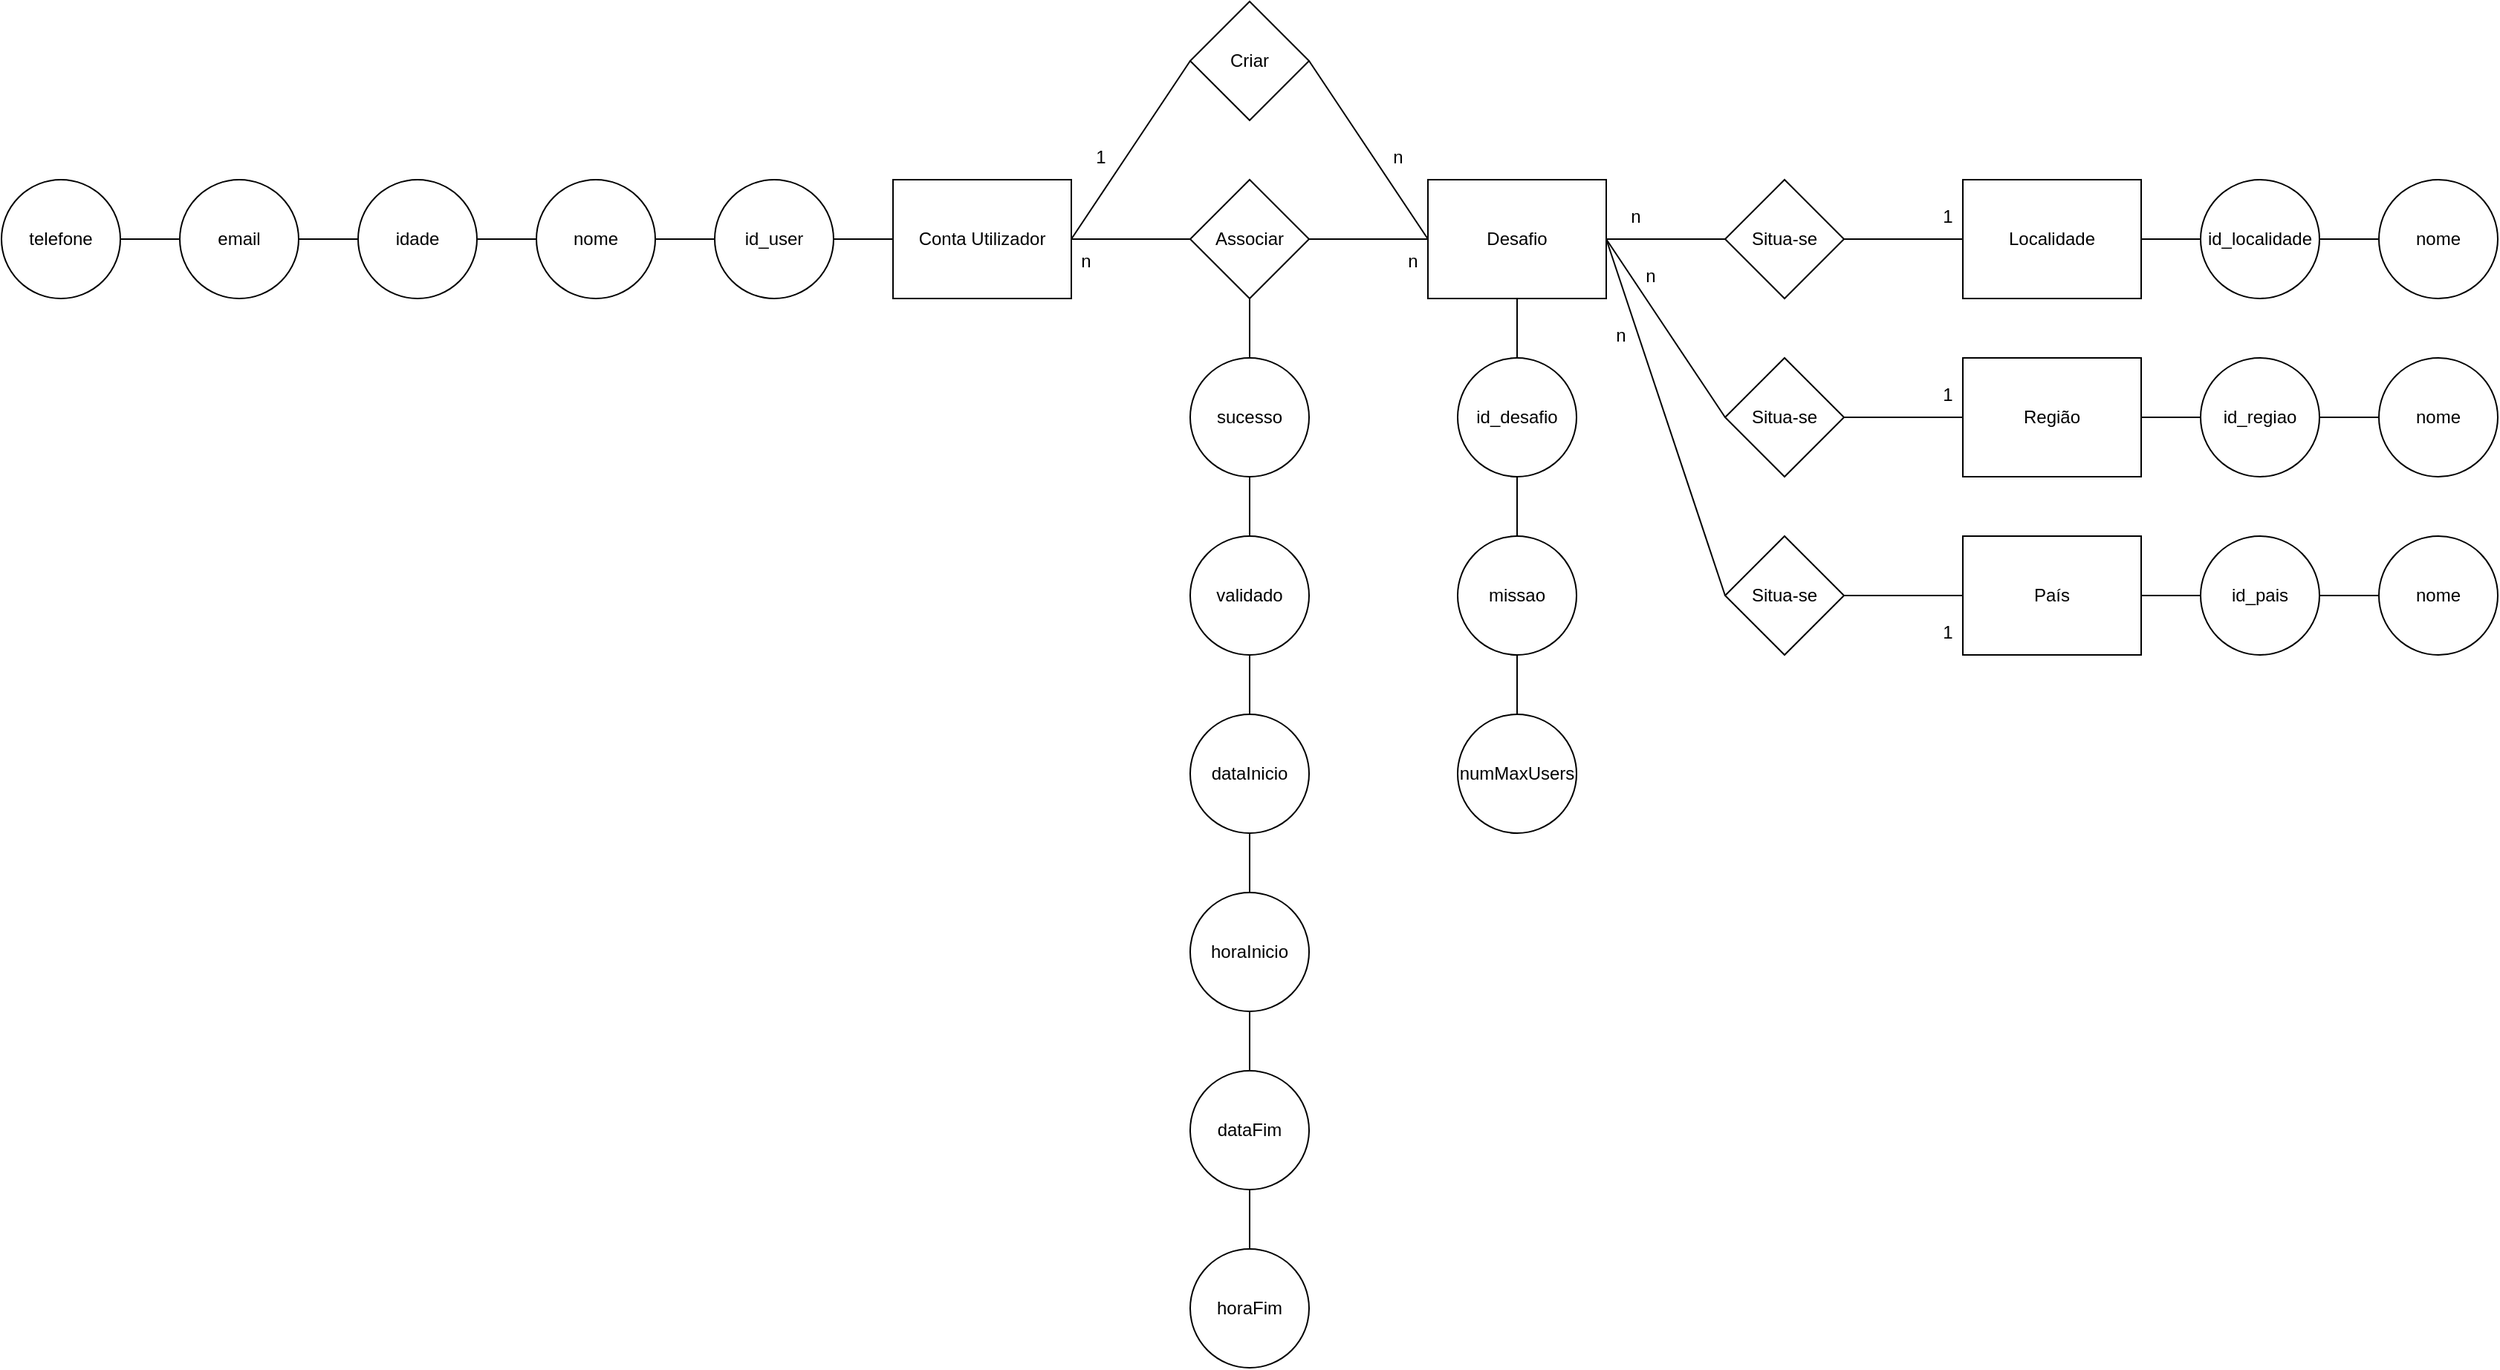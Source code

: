 <mxfile version="22.1.4" type="device">
  <diagram name="Page-1" id="tajsgTH4dyHng_gMF2nl">
    <mxGraphModel dx="1034" dy="694" grid="1" gridSize="10" guides="1" tooltips="1" connect="1" arrows="1" fold="1" page="1" pageScale="1" pageWidth="3300" pageHeight="4681" math="0" shadow="0">
      <root>
        <mxCell id="0" />
        <mxCell id="1" parent="0" />
        <mxCell id="2riaoFkCgRDuT4ozKjDX-1" value="Conta Utilizador" style="rounded=0;whiteSpace=wrap;html=1;" vertex="1" parent="1">
          <mxGeometry x="640" y="1280" width="120" height="80" as="geometry" />
        </mxCell>
        <mxCell id="2riaoFkCgRDuT4ozKjDX-2" value="" style="endArrow=none;html=1;rounded=0;entryX=0;entryY=0.5;entryDx=0;entryDy=0;exitX=1;exitY=0.5;exitDx=0;exitDy=0;" edge="1" parent="1" source="2riaoFkCgRDuT4ozKjDX-9" target="2riaoFkCgRDuT4ozKjDX-1">
          <mxGeometry width="50" height="50" relative="1" as="geometry">
            <mxPoint x="560" y="1360" as="sourcePoint" />
            <mxPoint x="620" y="1340" as="targetPoint" />
          </mxGeometry>
        </mxCell>
        <mxCell id="2riaoFkCgRDuT4ozKjDX-3" value="Associar" style="rhombus;whiteSpace=wrap;html=1;" vertex="1" parent="1">
          <mxGeometry x="840" y="1280" width="80" height="80" as="geometry" />
        </mxCell>
        <mxCell id="2riaoFkCgRDuT4ozKjDX-4" value="n" style="text;html=1;strokeColor=none;fillColor=none;align=center;verticalAlign=middle;whiteSpace=wrap;rounded=0;" vertex="1" parent="1">
          <mxGeometry x="1110" y="1290" width="60" height="30" as="geometry" />
        </mxCell>
        <mxCell id="2riaoFkCgRDuT4ozKjDX-5" value="Desafio" style="rounded=0;whiteSpace=wrap;html=1;" vertex="1" parent="1">
          <mxGeometry x="1000" y="1280" width="120" height="80" as="geometry" />
        </mxCell>
        <mxCell id="2riaoFkCgRDuT4ozKjDX-6" value="Região" style="rounded=0;whiteSpace=wrap;html=1;" vertex="1" parent="1">
          <mxGeometry x="1360" y="1400" width="120" height="80" as="geometry" />
        </mxCell>
        <mxCell id="2riaoFkCgRDuT4ozKjDX-7" value="País" style="rounded=0;whiteSpace=wrap;html=1;" vertex="1" parent="1">
          <mxGeometry x="1360" y="1520" width="120" height="80" as="geometry" />
        </mxCell>
        <mxCell id="2riaoFkCgRDuT4ozKjDX-8" value="Localidade" style="rounded=0;whiteSpace=wrap;html=1;" vertex="1" parent="1">
          <mxGeometry x="1360" y="1280" width="120" height="80" as="geometry" />
        </mxCell>
        <mxCell id="2riaoFkCgRDuT4ozKjDX-9" value="id_user" style="ellipse;whiteSpace=wrap;html=1;" vertex="1" parent="1">
          <mxGeometry x="520" y="1280" width="80" height="80" as="geometry" />
        </mxCell>
        <mxCell id="2riaoFkCgRDuT4ozKjDX-10" value="" style="endArrow=none;html=1;rounded=0;entryX=0;entryY=0.5;entryDx=0;entryDy=0;exitX=1;exitY=0.5;exitDx=0;exitDy=0;" edge="1" parent="1" source="2riaoFkCgRDuT4ozKjDX-11" target="2riaoFkCgRDuT4ozKjDX-9">
          <mxGeometry width="50" height="50" relative="1" as="geometry">
            <mxPoint x="440" y="1360" as="sourcePoint" />
            <mxPoint x="520" y="1320" as="targetPoint" />
          </mxGeometry>
        </mxCell>
        <mxCell id="2riaoFkCgRDuT4ozKjDX-11" value="nome" style="ellipse;whiteSpace=wrap;html=1;" vertex="1" parent="1">
          <mxGeometry x="400" y="1280" width="80" height="80" as="geometry" />
        </mxCell>
        <mxCell id="2riaoFkCgRDuT4ozKjDX-12" value="" style="endArrow=none;html=1;rounded=0;entryX=0;entryY=0.5;entryDx=0;entryDy=0;exitX=1;exitY=0.5;exitDx=0;exitDy=0;" edge="1" parent="1" source="2riaoFkCgRDuT4ozKjDX-13" target="2riaoFkCgRDuT4ozKjDX-11">
          <mxGeometry width="50" height="50" relative="1" as="geometry">
            <mxPoint x="320" y="1360" as="sourcePoint" />
            <mxPoint x="400" y="1320" as="targetPoint" />
          </mxGeometry>
        </mxCell>
        <mxCell id="2riaoFkCgRDuT4ozKjDX-13" value="idade" style="ellipse;whiteSpace=wrap;html=1;" vertex="1" parent="1">
          <mxGeometry x="280" y="1280" width="80" height="80" as="geometry" />
        </mxCell>
        <mxCell id="2riaoFkCgRDuT4ozKjDX-14" value="" style="endArrow=none;html=1;rounded=0;exitX=1;exitY=0.5;exitDx=0;exitDy=0;entryX=0;entryY=0.5;entryDx=0;entryDy=0;" edge="1" parent="1" source="2riaoFkCgRDuT4ozKjDX-15" target="2riaoFkCgRDuT4ozKjDX-13">
          <mxGeometry width="50" height="50" relative="1" as="geometry">
            <mxPoint x="200" y="1360" as="sourcePoint" />
            <mxPoint x="270" y="1350" as="targetPoint" />
          </mxGeometry>
        </mxCell>
        <mxCell id="2riaoFkCgRDuT4ozKjDX-15" value="email" style="ellipse;whiteSpace=wrap;html=1;" vertex="1" parent="1">
          <mxGeometry x="160" y="1280" width="80" height="80" as="geometry" />
        </mxCell>
        <mxCell id="2riaoFkCgRDuT4ozKjDX-16" value="" style="endArrow=none;html=1;rounded=0;exitX=1;exitY=0.5;exitDx=0;exitDy=0;entryX=0;entryY=0.5;entryDx=0;entryDy=0;" edge="1" parent="1" source="2riaoFkCgRDuT4ozKjDX-17" target="2riaoFkCgRDuT4ozKjDX-15">
          <mxGeometry width="50" height="50" relative="1" as="geometry">
            <mxPoint x="80" y="1360" as="sourcePoint" />
            <mxPoint x="150" y="1340" as="targetPoint" />
          </mxGeometry>
        </mxCell>
        <mxCell id="2riaoFkCgRDuT4ozKjDX-17" value="telefone" style="ellipse;whiteSpace=wrap;html=1;" vertex="1" parent="1">
          <mxGeometry x="40" y="1280" width="80" height="80" as="geometry" />
        </mxCell>
        <mxCell id="2riaoFkCgRDuT4ozKjDX-18" value="" style="endArrow=none;html=1;rounded=0;entryX=0;entryY=0.5;entryDx=0;entryDy=0;exitX=1;exitY=0.5;exitDx=0;exitDy=0;" edge="1" parent="1" source="2riaoFkCgRDuT4ozKjDX-5" target="2riaoFkCgRDuT4ozKjDX-19">
          <mxGeometry width="50" height="50" relative="1" as="geometry">
            <mxPoint x="980" y="1420" as="sourcePoint" />
            <mxPoint x="1020" y="1420" as="targetPoint" />
          </mxGeometry>
        </mxCell>
        <mxCell id="2riaoFkCgRDuT4ozKjDX-19" value="Situa-se" style="rhombus;whiteSpace=wrap;html=1;" vertex="1" parent="1">
          <mxGeometry x="1200" y="1280" width="80" height="80" as="geometry" />
        </mxCell>
        <mxCell id="2riaoFkCgRDuT4ozKjDX-20" value="" style="endArrow=none;html=1;rounded=0;entryX=0;entryY=0.5;entryDx=0;entryDy=0;exitX=1;exitY=0.5;exitDx=0;exitDy=0;" edge="1" parent="1" source="2riaoFkCgRDuT4ozKjDX-19" target="2riaoFkCgRDuT4ozKjDX-8">
          <mxGeometry width="50" height="50" relative="1" as="geometry">
            <mxPoint x="1130" y="1330" as="sourcePoint" />
            <mxPoint x="1210" y="1330" as="targetPoint" />
          </mxGeometry>
        </mxCell>
        <mxCell id="2riaoFkCgRDuT4ozKjDX-22" value="Situa-se" style="rhombus;whiteSpace=wrap;html=1;" vertex="1" parent="1">
          <mxGeometry x="1200" y="1400" width="80" height="80" as="geometry" />
        </mxCell>
        <mxCell id="2riaoFkCgRDuT4ozKjDX-23" value="Situa-se" style="rhombus;whiteSpace=wrap;html=1;" vertex="1" parent="1">
          <mxGeometry x="1200" y="1520" width="80" height="80" as="geometry" />
        </mxCell>
        <mxCell id="2riaoFkCgRDuT4ozKjDX-24" value="" style="endArrow=none;html=1;rounded=0;entryX=0;entryY=0.5;entryDx=0;entryDy=0;exitX=1;exitY=0.5;exitDx=0;exitDy=0;" edge="1" parent="1" source="2riaoFkCgRDuT4ozKjDX-22" target="2riaoFkCgRDuT4ozKjDX-6">
          <mxGeometry width="50" height="50" relative="1" as="geometry">
            <mxPoint x="1280" y="1400" as="sourcePoint" />
            <mxPoint x="1360" y="1400" as="targetPoint" />
          </mxGeometry>
        </mxCell>
        <mxCell id="2riaoFkCgRDuT4ozKjDX-25" value="" style="endArrow=none;html=1;rounded=0;entryX=0;entryY=0.5;entryDx=0;entryDy=0;exitX=1;exitY=0.5;exitDx=0;exitDy=0;" edge="1" parent="1" source="2riaoFkCgRDuT4ozKjDX-23" target="2riaoFkCgRDuT4ozKjDX-7">
          <mxGeometry width="50" height="50" relative="1" as="geometry">
            <mxPoint x="1300" y="1340" as="sourcePoint" />
            <mxPoint x="1380" y="1340" as="targetPoint" />
          </mxGeometry>
        </mxCell>
        <mxCell id="2riaoFkCgRDuT4ozKjDX-26" value="" style="endArrow=none;html=1;rounded=0;entryX=0;entryY=0.5;entryDx=0;entryDy=0;exitX=1;exitY=0.5;exitDx=0;exitDy=0;" edge="1" parent="1" source="2riaoFkCgRDuT4ozKjDX-5" target="2riaoFkCgRDuT4ozKjDX-22">
          <mxGeometry width="50" height="50" relative="1" as="geometry">
            <mxPoint x="1130" y="1330" as="sourcePoint" />
            <mxPoint x="1210" y="1330" as="targetPoint" />
          </mxGeometry>
        </mxCell>
        <mxCell id="2riaoFkCgRDuT4ozKjDX-27" value="" style="endArrow=none;html=1;rounded=0;entryX=0;entryY=0.5;entryDx=0;entryDy=0;exitX=1;exitY=0.5;exitDx=0;exitDy=0;" edge="1" parent="1" source="2riaoFkCgRDuT4ozKjDX-5" target="2riaoFkCgRDuT4ozKjDX-23">
          <mxGeometry width="50" height="50" relative="1" as="geometry">
            <mxPoint x="1140" y="1340" as="sourcePoint" />
            <mxPoint x="1220" y="1340" as="targetPoint" />
          </mxGeometry>
        </mxCell>
        <mxCell id="2riaoFkCgRDuT4ozKjDX-29" value="1" style="text;html=1;strokeColor=none;fillColor=none;align=center;verticalAlign=middle;whiteSpace=wrap;rounded=0;" vertex="1" parent="1">
          <mxGeometry x="1320" y="1290" width="60" height="30" as="geometry" />
        </mxCell>
        <mxCell id="2riaoFkCgRDuT4ozKjDX-30" value="n" style="text;html=1;strokeColor=none;fillColor=none;align=center;verticalAlign=middle;whiteSpace=wrap;rounded=0;" vertex="1" parent="1">
          <mxGeometry x="1120" y="1330" width="60" height="30" as="geometry" />
        </mxCell>
        <mxCell id="2riaoFkCgRDuT4ozKjDX-31" value="n" style="text;html=1;strokeColor=none;fillColor=none;align=center;verticalAlign=middle;whiteSpace=wrap;rounded=0;" vertex="1" parent="1">
          <mxGeometry x="1100" y="1370" width="60" height="30" as="geometry" />
        </mxCell>
        <mxCell id="2riaoFkCgRDuT4ozKjDX-34" value="1" style="text;html=1;strokeColor=none;fillColor=none;align=center;verticalAlign=middle;whiteSpace=wrap;rounded=0;" vertex="1" parent="1">
          <mxGeometry x="1320" y="1410" width="60" height="30" as="geometry" />
        </mxCell>
        <mxCell id="2riaoFkCgRDuT4ozKjDX-35" value="1" style="text;html=1;strokeColor=none;fillColor=none;align=center;verticalAlign=middle;whiteSpace=wrap;rounded=0;" vertex="1" parent="1">
          <mxGeometry x="1320" y="1570" width="60" height="30" as="geometry" />
        </mxCell>
        <mxCell id="2riaoFkCgRDuT4ozKjDX-36" value="" style="endArrow=none;html=1;rounded=0;entryX=0;entryY=0.5;entryDx=0;entryDy=0;exitX=1;exitY=0.5;exitDx=0;exitDy=0;" edge="1" parent="1" source="2riaoFkCgRDuT4ozKjDX-1" target="2riaoFkCgRDuT4ozKjDX-3">
          <mxGeometry width="50" height="50" relative="1" as="geometry">
            <mxPoint x="610" y="1330" as="sourcePoint" />
            <mxPoint x="650" y="1330" as="targetPoint" />
          </mxGeometry>
        </mxCell>
        <mxCell id="2riaoFkCgRDuT4ozKjDX-37" value="" style="endArrow=none;html=1;rounded=0;entryX=0;entryY=0.5;entryDx=0;entryDy=0;exitX=1;exitY=0.5;exitDx=0;exitDy=0;" edge="1" parent="1" source="2riaoFkCgRDuT4ozKjDX-3" target="2riaoFkCgRDuT4ozKjDX-5">
          <mxGeometry width="50" height="50" relative="1" as="geometry">
            <mxPoint x="770" y="1330" as="sourcePoint" />
            <mxPoint x="850" y="1330" as="targetPoint" />
          </mxGeometry>
        </mxCell>
        <mxCell id="2riaoFkCgRDuT4ozKjDX-38" value="n" style="text;html=1;strokeColor=none;fillColor=none;align=center;verticalAlign=middle;whiteSpace=wrap;rounded=0;" vertex="1" parent="1">
          <mxGeometry x="740" y="1320" width="60" height="30" as="geometry" />
        </mxCell>
        <mxCell id="2riaoFkCgRDuT4ozKjDX-39" value="n" style="text;html=1;strokeColor=none;fillColor=none;align=center;verticalAlign=middle;whiteSpace=wrap;rounded=0;" vertex="1" parent="1">
          <mxGeometry x="960" y="1320" width="60" height="30" as="geometry" />
        </mxCell>
        <mxCell id="2riaoFkCgRDuT4ozKjDX-41" value="Criar" style="rhombus;whiteSpace=wrap;html=1;" vertex="1" parent="1">
          <mxGeometry x="840" y="1160" width="80" height="80" as="geometry" />
        </mxCell>
        <mxCell id="2riaoFkCgRDuT4ozKjDX-42" value="" style="endArrow=none;html=1;rounded=0;entryX=0;entryY=0.5;entryDx=0;entryDy=0;exitX=1;exitY=0.5;exitDx=0;exitDy=0;" edge="1" parent="1" source="2riaoFkCgRDuT4ozKjDX-1" target="2riaoFkCgRDuT4ozKjDX-41">
          <mxGeometry width="50" height="50" relative="1" as="geometry">
            <mxPoint x="770" y="1330" as="sourcePoint" />
            <mxPoint x="850" y="1330" as="targetPoint" />
          </mxGeometry>
        </mxCell>
        <mxCell id="2riaoFkCgRDuT4ozKjDX-43" value="" style="endArrow=none;html=1;rounded=0;entryX=1;entryY=0.5;entryDx=0;entryDy=0;exitX=0;exitY=0.5;exitDx=0;exitDy=0;" edge="1" parent="1" source="2riaoFkCgRDuT4ozKjDX-5" target="2riaoFkCgRDuT4ozKjDX-41">
          <mxGeometry width="50" height="50" relative="1" as="geometry">
            <mxPoint x="770" y="1330" as="sourcePoint" />
            <mxPoint x="850" y="1210" as="targetPoint" />
          </mxGeometry>
        </mxCell>
        <mxCell id="2riaoFkCgRDuT4ozKjDX-44" value="1" style="text;html=1;strokeColor=none;fillColor=none;align=center;verticalAlign=middle;whiteSpace=wrap;rounded=0;" vertex="1" parent="1">
          <mxGeometry x="750" y="1250" width="60" height="30" as="geometry" />
        </mxCell>
        <mxCell id="2riaoFkCgRDuT4ozKjDX-45" value="n" style="text;html=1;strokeColor=none;fillColor=none;align=center;verticalAlign=middle;whiteSpace=wrap;rounded=0;" vertex="1" parent="1">
          <mxGeometry x="950" y="1250" width="60" height="30" as="geometry" />
        </mxCell>
        <mxCell id="2riaoFkCgRDuT4ozKjDX-46" value="" style="endArrow=none;html=1;rounded=0;exitX=0.5;exitY=1;exitDx=0;exitDy=0;entryX=0.5;entryY=0;entryDx=0;entryDy=0;" edge="1" parent="1" source="2riaoFkCgRDuT4ozKjDX-5" target="2riaoFkCgRDuT4ozKjDX-60">
          <mxGeometry width="50" height="50" relative="1" as="geometry">
            <mxPoint x="1020" y="1424.5" as="sourcePoint" />
            <mxPoint x="1060" y="1430" as="targetPoint" />
          </mxGeometry>
        </mxCell>
        <mxCell id="2riaoFkCgRDuT4ozKjDX-48" value="" style="endArrow=none;html=1;rounded=0;exitX=1;exitY=0.5;exitDx=0;exitDy=0;entryX=0;entryY=0.5;entryDx=0;entryDy=0;" edge="1" parent="1" source="2riaoFkCgRDuT4ozKjDX-8" target="2riaoFkCgRDuT4ozKjDX-49">
          <mxGeometry width="50" height="50" relative="1" as="geometry">
            <mxPoint x="1530" y="1340" as="sourcePoint" />
            <mxPoint x="1530" y="1320" as="targetPoint" />
          </mxGeometry>
        </mxCell>
        <mxCell id="2riaoFkCgRDuT4ozKjDX-49" value="id_localidade" style="ellipse;whiteSpace=wrap;html=1;" vertex="1" parent="1">
          <mxGeometry x="1520" y="1280" width="80" height="80" as="geometry" />
        </mxCell>
        <mxCell id="2riaoFkCgRDuT4ozKjDX-50" value="" style="endArrow=none;html=1;rounded=0;exitX=1;exitY=0.5;exitDx=0;exitDy=0;entryX=0;entryY=0.5;entryDx=0;entryDy=0;" edge="1" parent="1" target="2riaoFkCgRDuT4ozKjDX-51" source="2riaoFkCgRDuT4ozKjDX-49">
          <mxGeometry width="50" height="50" relative="1" as="geometry">
            <mxPoint x="1600" y="1320" as="sourcePoint" />
            <mxPoint x="1650" y="1320" as="targetPoint" />
          </mxGeometry>
        </mxCell>
        <mxCell id="2riaoFkCgRDuT4ozKjDX-51" value="nome" style="ellipse;whiteSpace=wrap;html=1;" vertex="1" parent="1">
          <mxGeometry x="1640" y="1280" width="80" height="80" as="geometry" />
        </mxCell>
        <mxCell id="2riaoFkCgRDuT4ozKjDX-52" value="" style="endArrow=none;html=1;rounded=0;exitX=1;exitY=0.5;exitDx=0;exitDy=0;entryX=0;entryY=0.5;entryDx=0;entryDy=0;" edge="1" parent="1" target="2riaoFkCgRDuT4ozKjDX-53" source="2riaoFkCgRDuT4ozKjDX-6">
          <mxGeometry width="50" height="50" relative="1" as="geometry">
            <mxPoint x="1480" y="1440" as="sourcePoint" />
            <mxPoint x="1530" y="1440" as="targetPoint" />
          </mxGeometry>
        </mxCell>
        <mxCell id="2riaoFkCgRDuT4ozKjDX-53" value="id_regiao" style="ellipse;whiteSpace=wrap;html=1;" vertex="1" parent="1">
          <mxGeometry x="1520" y="1400" width="80" height="80" as="geometry" />
        </mxCell>
        <mxCell id="2riaoFkCgRDuT4ozKjDX-54" value="" style="endArrow=none;html=1;rounded=0;exitX=1;exitY=0.5;exitDx=0;exitDy=0;entryX=0;entryY=0.5;entryDx=0;entryDy=0;" edge="1" parent="1" source="2riaoFkCgRDuT4ozKjDX-53" target="2riaoFkCgRDuT4ozKjDX-55">
          <mxGeometry width="50" height="50" relative="1" as="geometry">
            <mxPoint x="1600" y="1440" as="sourcePoint" />
            <mxPoint x="1650" y="1440" as="targetPoint" />
          </mxGeometry>
        </mxCell>
        <mxCell id="2riaoFkCgRDuT4ozKjDX-55" value="nome" style="ellipse;whiteSpace=wrap;html=1;" vertex="1" parent="1">
          <mxGeometry x="1640" y="1400" width="80" height="80" as="geometry" />
        </mxCell>
        <mxCell id="2riaoFkCgRDuT4ozKjDX-56" value="" style="endArrow=none;html=1;rounded=0;exitX=1;exitY=0.5;exitDx=0;exitDy=0;entryX=0;entryY=0.5;entryDx=0;entryDy=0;" edge="1" parent="1" target="2riaoFkCgRDuT4ozKjDX-57">
          <mxGeometry width="50" height="50" relative="1" as="geometry">
            <mxPoint x="1480" y="1560" as="sourcePoint" />
            <mxPoint x="1530" y="1560" as="targetPoint" />
          </mxGeometry>
        </mxCell>
        <mxCell id="2riaoFkCgRDuT4ozKjDX-57" value="id_pais" style="ellipse;whiteSpace=wrap;html=1;" vertex="1" parent="1">
          <mxGeometry x="1520" y="1520" width="80" height="80" as="geometry" />
        </mxCell>
        <mxCell id="2riaoFkCgRDuT4ozKjDX-58" value="" style="endArrow=none;html=1;rounded=0;exitX=1;exitY=0.5;exitDx=0;exitDy=0;entryX=0;entryY=0.5;entryDx=0;entryDy=0;" edge="1" parent="1" source="2riaoFkCgRDuT4ozKjDX-57" target="2riaoFkCgRDuT4ozKjDX-59">
          <mxGeometry width="50" height="50" relative="1" as="geometry">
            <mxPoint x="1600" y="1560" as="sourcePoint" />
            <mxPoint x="1650" y="1560" as="targetPoint" />
          </mxGeometry>
        </mxCell>
        <mxCell id="2riaoFkCgRDuT4ozKjDX-59" value="nome" style="ellipse;whiteSpace=wrap;html=1;" vertex="1" parent="1">
          <mxGeometry x="1640" y="1520" width="80" height="80" as="geometry" />
        </mxCell>
        <mxCell id="2riaoFkCgRDuT4ozKjDX-60" value="id_desafio" style="ellipse;whiteSpace=wrap;html=1;" vertex="1" parent="1">
          <mxGeometry x="1020" y="1400" width="80" height="80" as="geometry" />
        </mxCell>
        <mxCell id="2riaoFkCgRDuT4ozKjDX-61" value="" style="endArrow=none;html=1;rounded=0;exitX=0.5;exitY=1;exitDx=0;exitDy=0;entryX=0.5;entryY=0;entryDx=0;entryDy=0;" edge="1" parent="1" target="2riaoFkCgRDuT4ozKjDX-62" source="2riaoFkCgRDuT4ozKjDX-60">
          <mxGeometry width="50" height="50" relative="1" as="geometry">
            <mxPoint x="1060" y="1480" as="sourcePoint" />
            <mxPoint x="1060" y="1550" as="targetPoint" />
          </mxGeometry>
        </mxCell>
        <mxCell id="2riaoFkCgRDuT4ozKjDX-62" value="missao" style="ellipse;whiteSpace=wrap;html=1;" vertex="1" parent="1">
          <mxGeometry x="1020" y="1520" width="80" height="80" as="geometry" />
        </mxCell>
        <mxCell id="2riaoFkCgRDuT4ozKjDX-63" value="" style="endArrow=none;html=1;rounded=0;exitX=0.5;exitY=1;exitDx=0;exitDy=0;entryX=0.5;entryY=0;entryDx=0;entryDy=0;" edge="1" parent="1" target="2riaoFkCgRDuT4ozKjDX-64" source="2riaoFkCgRDuT4ozKjDX-3">
          <mxGeometry width="50" height="50" relative="1" as="geometry">
            <mxPoint x="880" y="1360" as="sourcePoint" />
            <mxPoint x="880" y="1430" as="targetPoint" />
          </mxGeometry>
        </mxCell>
        <mxCell id="2riaoFkCgRDuT4ozKjDX-64" value="sucesso" style="ellipse;whiteSpace=wrap;html=1;" vertex="1" parent="1">
          <mxGeometry x="840" y="1400" width="80" height="80" as="geometry" />
        </mxCell>
        <mxCell id="2riaoFkCgRDuT4ozKjDX-65" value="" style="endArrow=none;html=1;rounded=0;entryX=0.5;entryY=0;entryDx=0;entryDy=0;exitX=0.5;exitY=1;exitDx=0;exitDy=0;" edge="1" parent="1" target="2riaoFkCgRDuT4ozKjDX-66" source="2riaoFkCgRDuT4ozKjDX-76">
          <mxGeometry width="50" height="50" relative="1" as="geometry">
            <mxPoint x="830" y="1780" as="sourcePoint" />
            <mxPoint x="880" y="1830" as="targetPoint" />
          </mxGeometry>
        </mxCell>
        <mxCell id="2riaoFkCgRDuT4ozKjDX-66" value="dataInicio" style="ellipse;whiteSpace=wrap;html=1;" vertex="1" parent="1">
          <mxGeometry x="840" y="1640" width="80" height="80" as="geometry" />
        </mxCell>
        <mxCell id="2riaoFkCgRDuT4ozKjDX-67" value="" style="endArrow=none;html=1;rounded=0;exitX=0.5;exitY=1;exitDx=0;exitDy=0;entryX=0.5;entryY=0;entryDx=0;entryDy=0;" edge="1" parent="1" target="2riaoFkCgRDuT4ozKjDX-68" source="2riaoFkCgRDuT4ozKjDX-66">
          <mxGeometry width="50" height="50" relative="1" as="geometry">
            <mxPoint x="880" y="1720" as="sourcePoint" />
            <mxPoint x="880" y="1790" as="targetPoint" />
          </mxGeometry>
        </mxCell>
        <mxCell id="2riaoFkCgRDuT4ozKjDX-68" value="horaInicio" style="ellipse;whiteSpace=wrap;html=1;" vertex="1" parent="1">
          <mxGeometry x="840" y="1760" width="80" height="80" as="geometry" />
        </mxCell>
        <mxCell id="2riaoFkCgRDuT4ozKjDX-69" value="" style="endArrow=none;html=1;rounded=0;exitX=0.5;exitY=1;exitDx=0;exitDy=0;entryX=0.5;entryY=0;entryDx=0;entryDy=0;" edge="1" parent="1" target="2riaoFkCgRDuT4ozKjDX-70">
          <mxGeometry width="50" height="50" relative="1" as="geometry">
            <mxPoint x="880" y="1840" as="sourcePoint" />
            <mxPoint x="880" y="1910" as="targetPoint" />
          </mxGeometry>
        </mxCell>
        <mxCell id="2riaoFkCgRDuT4ozKjDX-70" value="dataFim" style="ellipse;whiteSpace=wrap;html=1;" vertex="1" parent="1">
          <mxGeometry x="840" y="1880" width="80" height="80" as="geometry" />
        </mxCell>
        <mxCell id="2riaoFkCgRDuT4ozKjDX-71" value="" style="endArrow=none;html=1;rounded=0;exitX=0.5;exitY=1;exitDx=0;exitDy=0;entryX=0.5;entryY=0;entryDx=0;entryDy=0;" edge="1" parent="1" source="2riaoFkCgRDuT4ozKjDX-70" target="2riaoFkCgRDuT4ozKjDX-72">
          <mxGeometry width="50" height="50" relative="1" as="geometry">
            <mxPoint x="880" y="1960" as="sourcePoint" />
            <mxPoint x="880" y="2030" as="targetPoint" />
          </mxGeometry>
        </mxCell>
        <mxCell id="2riaoFkCgRDuT4ozKjDX-72" value="horaFim" style="ellipse;whiteSpace=wrap;html=1;" vertex="1" parent="1">
          <mxGeometry x="840" y="2000" width="80" height="80" as="geometry" />
        </mxCell>
        <mxCell id="2riaoFkCgRDuT4ozKjDX-73" value="" style="endArrow=none;html=1;rounded=0;exitX=0.5;exitY=1;exitDx=0;exitDy=0;entryX=0.5;entryY=0;entryDx=0;entryDy=0;" edge="1" parent="1" target="2riaoFkCgRDuT4ozKjDX-74" source="2riaoFkCgRDuT4ozKjDX-62">
          <mxGeometry width="50" height="50" relative="1" as="geometry">
            <mxPoint x="1060" y="1600" as="sourcePoint" />
            <mxPoint x="1060" y="1670" as="targetPoint" />
          </mxGeometry>
        </mxCell>
        <mxCell id="2riaoFkCgRDuT4ozKjDX-74" value="numMaxUsers" style="ellipse;whiteSpace=wrap;html=1;" vertex="1" parent="1">
          <mxGeometry x="1020" y="1640" width="80" height="80" as="geometry" />
        </mxCell>
        <mxCell id="2riaoFkCgRDuT4ozKjDX-75" value="" style="endArrow=none;html=1;rounded=0;exitX=0.5;exitY=1;exitDx=0;exitDy=0;entryX=0.5;entryY=0;entryDx=0;entryDy=0;" edge="1" parent="1" target="2riaoFkCgRDuT4ozKjDX-76" source="2riaoFkCgRDuT4ozKjDX-64">
          <mxGeometry width="50" height="50" relative="1" as="geometry">
            <mxPoint x="880" y="1480" as="sourcePoint" />
            <mxPoint x="880" y="1550" as="targetPoint" />
          </mxGeometry>
        </mxCell>
        <mxCell id="2riaoFkCgRDuT4ozKjDX-76" value="validado" style="ellipse;whiteSpace=wrap;html=1;" vertex="1" parent="1">
          <mxGeometry x="840" y="1520" width="80" height="80" as="geometry" />
        </mxCell>
      </root>
    </mxGraphModel>
  </diagram>
</mxfile>
